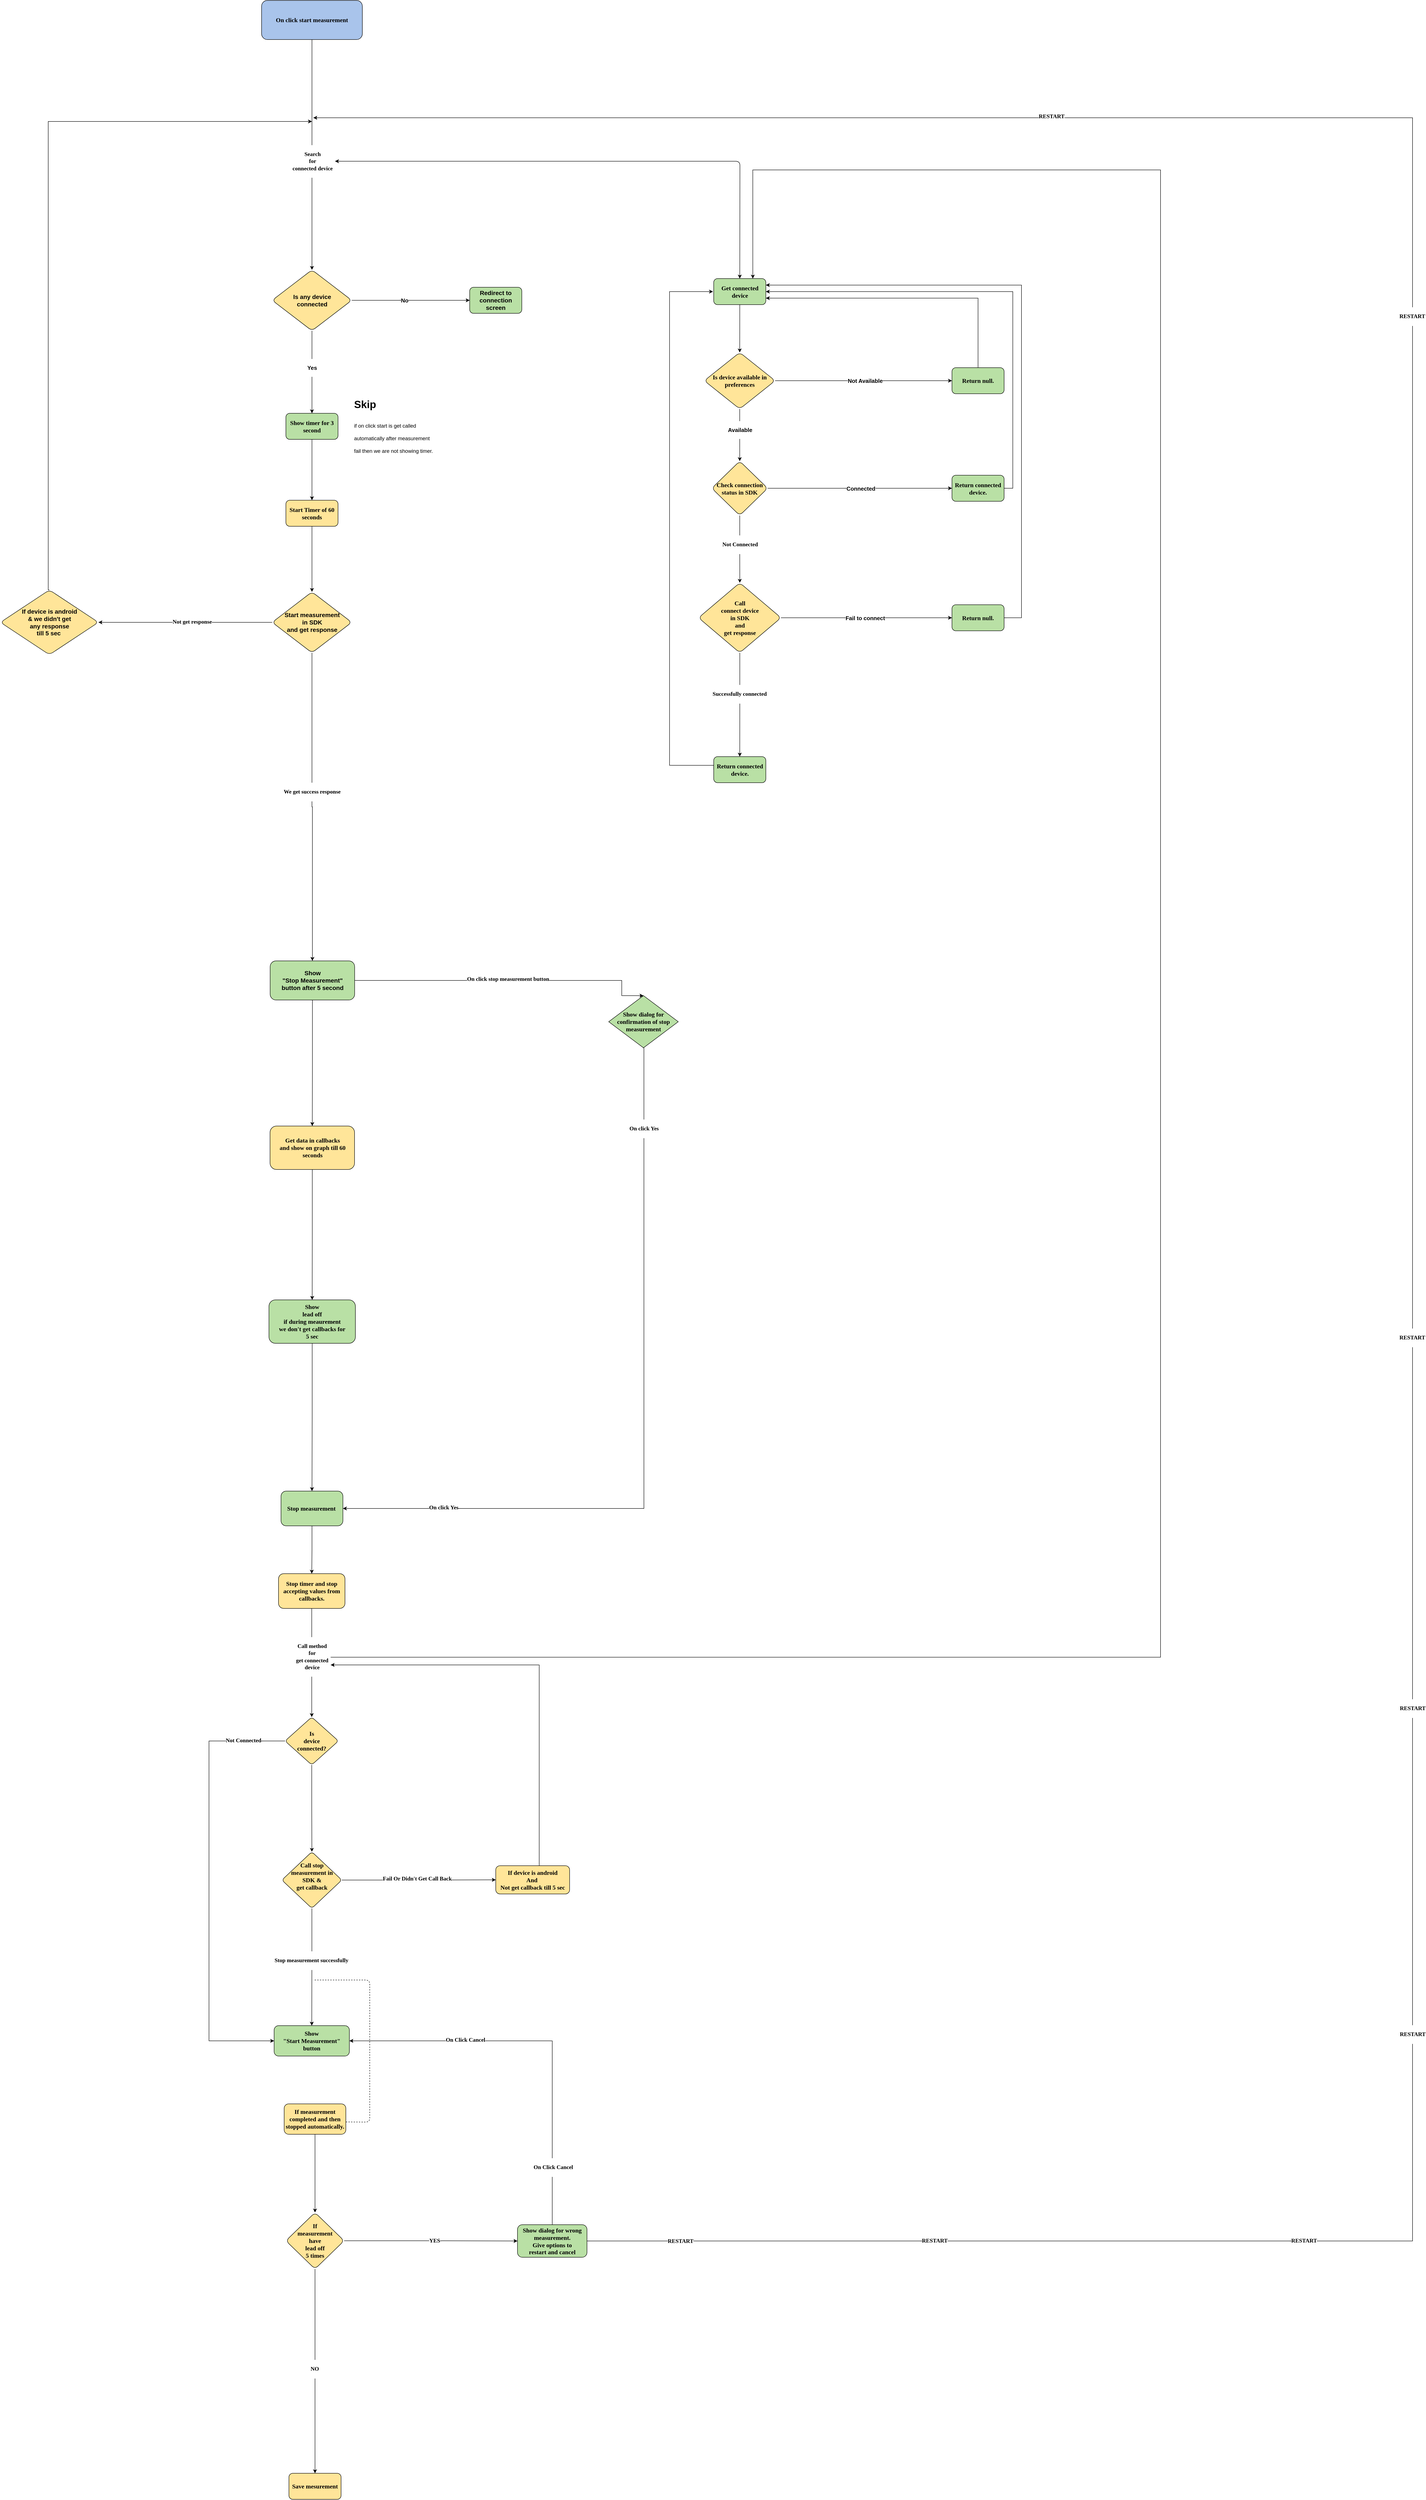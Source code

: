 <mxfile version="14.6.13" type="device"><diagram id="C5RBs43oDa-KdzZeNtuy" name="Page-1"><mxGraphModel dx="10307" dy="6649" grid="1" gridSize="10" guides="1" tooltips="1" connect="1" arrows="1" fold="1" page="1" pageScale="1" pageWidth="827" pageHeight="1169" math="0" shadow="0"><root><mxCell id="WIyWlLk6GJQsqaUBKTNV-0"/><mxCell id="WIyWlLk6GJQsqaUBKTNV-1" parent="WIyWlLk6GJQsqaUBKTNV-0"/><mxCell id="9X6CsNPtCP2-AaTJoHVd-42" value="" style="edgeStyle=orthogonalEdgeStyle;rounded=0;orthogonalLoop=1;jettySize=auto;html=1;" edge="1" parent="WIyWlLk6GJQsqaUBKTNV-1" source="9X6CsNPtCP2-AaTJoHVd-0" target="9X6CsNPtCP2-AaTJoHVd-41"><mxGeometry relative="1" as="geometry"/></mxCell><mxCell id="9X6CsNPtCP2-AaTJoHVd-86" value="&lt;h3&gt;&lt;font face=&quot;Times New Roman&quot;&gt;Search &lt;br&gt;for &lt;br&gt;connected device&lt;/font&gt;&lt;/h3&gt;" style="edgeLabel;html=1;align=center;verticalAlign=middle;resizable=0;points=[];" vertex="1" connectable="0" parent="9X6CsNPtCP2-AaTJoHVd-42"><mxGeometry x="0.043" y="1" relative="1" as="geometry"><mxPoint y="3" as="offset"/></mxGeometry></mxCell><mxCell id="9X6CsNPtCP2-AaTJoHVd-0" value="&lt;h3&gt;&lt;font face=&quot;Times New Roman&quot;&gt;On click start measurement&lt;/font&gt;&lt;/h3&gt;" style="rounded=1;whiteSpace=wrap;html=1;fillColor=#A9C4EB;" vertex="1" parent="WIyWlLk6GJQsqaUBKTNV-1"><mxGeometry x="321" y="-270" width="232" height="90" as="geometry"/></mxCell><mxCell id="9X6CsNPtCP2-AaTJoHVd-15" value="0" style="edgeStyle=orthogonalEdgeStyle;rounded=0;orthogonalLoop=1;jettySize=auto;html=1;" edge="1" parent="WIyWlLk6GJQsqaUBKTNV-1" source="9X6CsNPtCP2-AaTJoHVd-13" target="9X6CsNPtCP2-AaTJoHVd-14"><mxGeometry relative="1" as="geometry"/></mxCell><mxCell id="9X6CsNPtCP2-AaTJoHVd-24" value="&lt;h3&gt;Available&lt;/h3&gt;" style="edgeLabel;html=1;align=center;verticalAlign=middle;resizable=0;points=[];" vertex="1" connectable="0" parent="9X6CsNPtCP2-AaTJoHVd-15"><mxGeometry x="-0.205" relative="1" as="geometry"><mxPoint as="offset"/></mxGeometry></mxCell><mxCell id="9X6CsNPtCP2-AaTJoHVd-28" value="" style="edgeStyle=orthogonalEdgeStyle;rounded=0;orthogonalLoop=1;jettySize=auto;html=1;" edge="1" parent="WIyWlLk6GJQsqaUBKTNV-1" source="9X6CsNPtCP2-AaTJoHVd-13" target="9X6CsNPtCP2-AaTJoHVd-27"><mxGeometry relative="1" as="geometry"/></mxCell><mxCell id="9X6CsNPtCP2-AaTJoHVd-13" value="&lt;h3&gt;&lt;font face=&quot;Times New Roman&quot;&gt;Is device available in preferences&lt;/font&gt;&lt;/h3&gt;" style="rhombus;whiteSpace=wrap;html=1;rounded=1;fillColor=#FFE599;" vertex="1" parent="WIyWlLk6GJQsqaUBKTNV-1"><mxGeometry x="1340" y="540" width="163" height="130" as="geometry"/></mxCell><mxCell id="9X6CsNPtCP2-AaTJoHVd-17" value="" style="edgeStyle=orthogonalEdgeStyle;rounded=0;orthogonalLoop=1;jettySize=auto;html=1;" edge="1" parent="WIyWlLk6GJQsqaUBKTNV-1" source="9X6CsNPtCP2-AaTJoHVd-14" target="9X6CsNPtCP2-AaTJoHVd-16"><mxGeometry relative="1" as="geometry"/></mxCell><mxCell id="9X6CsNPtCP2-AaTJoHVd-25" value="&lt;h3&gt;&lt;font face=&quot;Times New Roman&quot;&gt;Not Connected&lt;/font&gt;&lt;/h3&gt;" style="edgeLabel;html=1;align=center;verticalAlign=middle;resizable=0;points=[];" vertex="1" connectable="0" parent="9X6CsNPtCP2-AaTJoHVd-17"><mxGeometry x="-0.146" relative="1" as="geometry"><mxPoint as="offset"/></mxGeometry></mxCell><mxCell id="9X6CsNPtCP2-AaTJoHVd-33" value="" style="edgeStyle=orthogonalEdgeStyle;rounded=0;orthogonalLoop=1;jettySize=auto;html=1;" edge="1" parent="WIyWlLk6GJQsqaUBKTNV-1" source="9X6CsNPtCP2-AaTJoHVd-14" target="9X6CsNPtCP2-AaTJoHVd-32"><mxGeometry relative="1" as="geometry"/></mxCell><mxCell id="9X6CsNPtCP2-AaTJoHVd-14" value="&lt;h3&gt;&lt;font face=&quot;Times New Roman&quot;&gt;Check connection status in SDK&lt;/font&gt;&lt;/h3&gt;" style="rhombus;whiteSpace=wrap;html=1;rounded=1;fillColor=#FFE599;" vertex="1" parent="WIyWlLk6GJQsqaUBKTNV-1"><mxGeometry x="1357.25" y="790" width="128.5" height="125" as="geometry"/></mxCell><mxCell id="9X6CsNPtCP2-AaTJoHVd-19" value="" style="edgeStyle=orthogonalEdgeStyle;rounded=0;orthogonalLoop=1;jettySize=auto;html=1;" edge="1" parent="WIyWlLk6GJQsqaUBKTNV-1" source="9X6CsNPtCP2-AaTJoHVd-16" target="9X6CsNPtCP2-AaTJoHVd-18"><mxGeometry relative="1" as="geometry"/></mxCell><mxCell id="9X6CsNPtCP2-AaTJoHVd-26" value="&lt;h3&gt;&lt;font face=&quot;Times New Roman&quot;&gt;Successfully connected&lt;/font&gt;&lt;/h3&gt;" style="edgeLabel;html=1;align=center;verticalAlign=middle;resizable=0;points=[];" vertex="1" connectable="0" parent="9X6CsNPtCP2-AaTJoHVd-19"><mxGeometry x="-0.21" y="-1" relative="1" as="geometry"><mxPoint as="offset"/></mxGeometry></mxCell><mxCell id="9X6CsNPtCP2-AaTJoHVd-38" value="" style="edgeStyle=orthogonalEdgeStyle;rounded=0;orthogonalLoop=1;jettySize=auto;html=1;" edge="1" parent="WIyWlLk6GJQsqaUBKTNV-1" source="9X6CsNPtCP2-AaTJoHVd-16" target="9X6CsNPtCP2-AaTJoHVd-37"><mxGeometry relative="1" as="geometry"/></mxCell><mxCell id="9X6CsNPtCP2-AaTJoHVd-16" value="&lt;h3&gt;&lt;font face=&quot;Times New Roman&quot;&gt;Call &lt;br&gt;connect device &lt;br&gt;in SDK&lt;br&gt;and &lt;br&gt;get response&lt;/font&gt;&lt;/h3&gt;" style="rhombus;whiteSpace=wrap;html=1;rounded=1;fillColor=#FFE599;" vertex="1" parent="WIyWlLk6GJQsqaUBKTNV-1"><mxGeometry x="1326.76" y="1070" width="189.75" height="161" as="geometry"/></mxCell><mxCell id="9X6CsNPtCP2-AaTJoHVd-21" style="edgeStyle=orthogonalEdgeStyle;rounded=0;orthogonalLoop=1;jettySize=auto;html=1;exitX=0;exitY=0.5;exitDx=0;exitDy=0;" edge="1" parent="WIyWlLk6GJQsqaUBKTNV-1" source="9X6CsNPtCP2-AaTJoHVd-18"><mxGeometry relative="1" as="geometry"><mxPoint x="1360" y="400" as="targetPoint"/><Array as="points"><mxPoint x="1260" y="1490"/><mxPoint x="1260" y="400"/></Array></mxGeometry></mxCell><mxCell id="9X6CsNPtCP2-AaTJoHVd-18" value="&lt;h3&gt;&lt;font face=&quot;Times New Roman&quot;&gt;Return connected device.&lt;/font&gt;&lt;/h3&gt;" style="whiteSpace=wrap;html=1;rounded=1;fillColor=#B9E0A5;" vertex="1" parent="WIyWlLk6GJQsqaUBKTNV-1"><mxGeometry x="1361.635" y="1470" width="120" height="60" as="geometry"/></mxCell><mxCell id="9X6CsNPtCP2-AaTJoHVd-23" style="edgeStyle=orthogonalEdgeStyle;rounded=0;orthogonalLoop=1;jettySize=auto;html=1;exitX=0.5;exitY=1;exitDx=0;exitDy=0;" edge="1" parent="WIyWlLk6GJQsqaUBKTNV-1" source="9X6CsNPtCP2-AaTJoHVd-22" target="9X6CsNPtCP2-AaTJoHVd-13"><mxGeometry relative="1" as="geometry"/></mxCell><mxCell id="9X6CsNPtCP2-AaTJoHVd-115" style="edgeStyle=orthogonalEdgeStyle;rounded=0;orthogonalLoop=1;jettySize=auto;html=1;exitX=0.75;exitY=0;exitDx=0;exitDy=0;entryX=0.75;entryY=0;entryDx=0;entryDy=0;" edge="1" parent="WIyWlLk6GJQsqaUBKTNV-1" target="9X6CsNPtCP2-AaTJoHVd-22"><mxGeometry relative="1" as="geometry"><mxPoint x="480" y="3542.286" as="sourcePoint"/><Array as="points"><mxPoint x="2390" y="3542"/><mxPoint x="2390" y="120"/><mxPoint x="1452" y="120"/></Array></mxGeometry></mxCell><mxCell id="9X6CsNPtCP2-AaTJoHVd-22" value="&lt;h3&gt;&lt;font face=&quot;Times New Roman&quot;&gt;Get connected device&lt;/font&gt;&lt;/h3&gt;" style="whiteSpace=wrap;html=1;rounded=1;fillColor=#B9E0A5;" vertex="1" parent="WIyWlLk6GJQsqaUBKTNV-1"><mxGeometry x="1361.63" y="370" width="120" height="60" as="geometry"/></mxCell><mxCell id="9X6CsNPtCP2-AaTJoHVd-31" style="edgeStyle=orthogonalEdgeStyle;rounded=0;orthogonalLoop=1;jettySize=auto;html=1;exitX=0.5;exitY=0;exitDx=0;exitDy=0;entryX=1;entryY=0.75;entryDx=0;entryDy=0;" edge="1" parent="WIyWlLk6GJQsqaUBKTNV-1" source="9X6CsNPtCP2-AaTJoHVd-27" target="9X6CsNPtCP2-AaTJoHVd-22"><mxGeometry relative="1" as="geometry"/></mxCell><mxCell id="9X6CsNPtCP2-AaTJoHVd-27" value="&lt;h3&gt;&lt;font face=&quot;Times New Roman&quot;&gt;Return null.&lt;/font&gt;&lt;/h3&gt;" style="rounded=1;whiteSpace=wrap;html=1;fillColor=#B9E0A5;" vertex="1" parent="WIyWlLk6GJQsqaUBKTNV-1"><mxGeometry x="1910" y="575" width="120" height="60" as="geometry"/></mxCell><mxCell id="9X6CsNPtCP2-AaTJoHVd-29" value="&lt;h3&gt;Not Available&lt;/h3&gt;" style="edgeLabel;html=1;align=center;verticalAlign=middle;resizable=0;points=[];" vertex="1" connectable="0" parent="WIyWlLk6GJQsqaUBKTNV-1"><mxGeometry x="1710.0" y="605" as="geometry"/></mxCell><mxCell id="9X6CsNPtCP2-AaTJoHVd-36" style="edgeStyle=orthogonalEdgeStyle;rounded=0;orthogonalLoop=1;jettySize=auto;html=1;exitX=1;exitY=0.5;exitDx=0;exitDy=0;entryX=1;entryY=0.5;entryDx=0;entryDy=0;" edge="1" parent="WIyWlLk6GJQsqaUBKTNV-1" source="9X6CsNPtCP2-AaTJoHVd-32" target="9X6CsNPtCP2-AaTJoHVd-22"><mxGeometry relative="1" as="geometry"><mxPoint x="1520" y="310" as="targetPoint"/><Array as="points"><mxPoint x="2050" y="853"/><mxPoint x="2050" y="400"/></Array></mxGeometry></mxCell><mxCell id="9X6CsNPtCP2-AaTJoHVd-32" value="&lt;h3&gt;&lt;font face=&quot;Times New Roman&quot;&gt;Return connected device.&lt;/font&gt;&lt;/h3&gt;" style="whiteSpace=wrap;html=1;rounded=1;fillColor=#B9E0A5;" vertex="1" parent="WIyWlLk6GJQsqaUBKTNV-1"><mxGeometry x="1910" y="822.5" width="120" height="60" as="geometry"/></mxCell><mxCell id="9X6CsNPtCP2-AaTJoHVd-34" value="&lt;h3&gt;Connected&lt;/h3&gt;" style="edgeLabel;html=1;align=center;verticalAlign=middle;resizable=0;points=[];" vertex="1" connectable="0" parent="WIyWlLk6GJQsqaUBKTNV-1"><mxGeometry x="1700.0" y="852.5" as="geometry"/></mxCell><mxCell id="9X6CsNPtCP2-AaTJoHVd-40" style="edgeStyle=orthogonalEdgeStyle;rounded=0;orthogonalLoop=1;jettySize=auto;html=1;exitX=1;exitY=0.5;exitDx=0;exitDy=0;entryX=1;entryY=0.25;entryDx=0;entryDy=0;" edge="1" parent="WIyWlLk6GJQsqaUBKTNV-1" source="9X6CsNPtCP2-AaTJoHVd-37" target="9X6CsNPtCP2-AaTJoHVd-22"><mxGeometry relative="1" as="geometry"><Array as="points"><mxPoint x="2070" y="1151"/><mxPoint x="2070" y="385"/></Array></mxGeometry></mxCell><mxCell id="9X6CsNPtCP2-AaTJoHVd-37" value="&lt;h3&gt;&lt;font face=&quot;Times New Roman&quot;&gt;Return null.&lt;/font&gt;&lt;/h3&gt;" style="whiteSpace=wrap;html=1;rounded=1;fillColor=#B9E0A5;" vertex="1" parent="WIyWlLk6GJQsqaUBKTNV-1"><mxGeometry x="1909.995" y="1120.5" width="120" height="60" as="geometry"/></mxCell><mxCell id="9X6CsNPtCP2-AaTJoHVd-39" value="&lt;h3&gt;Fail to connect&lt;/h3&gt;" style="edgeLabel;html=1;align=center;verticalAlign=middle;resizable=0;points=[];" vertex="1" connectable="0" parent="WIyWlLk6GJQsqaUBKTNV-1"><mxGeometry x="1710.0" y="1150.5" as="geometry"/></mxCell><mxCell id="9X6CsNPtCP2-AaTJoHVd-45" value="" style="edgeStyle=orthogonalEdgeStyle;rounded=0;orthogonalLoop=1;jettySize=auto;html=1;" edge="1" parent="WIyWlLk6GJQsqaUBKTNV-1" source="9X6CsNPtCP2-AaTJoHVd-41" target="9X6CsNPtCP2-AaTJoHVd-44"><mxGeometry relative="1" as="geometry"/></mxCell><mxCell id="9X6CsNPtCP2-AaTJoHVd-54" style="edgeStyle=orthogonalEdgeStyle;rounded=0;orthogonalLoop=1;jettySize=auto;html=1;entryX=0.5;entryY=0;entryDx=0;entryDy=0;" edge="1" parent="WIyWlLk6GJQsqaUBKTNV-1" source="9X6CsNPtCP2-AaTJoHVd-41" target="9X6CsNPtCP2-AaTJoHVd-53"><mxGeometry relative="1" as="geometry"/></mxCell><mxCell id="9X6CsNPtCP2-AaTJoHVd-41" value="&lt;h3&gt;Is any device &lt;br&gt;connected&lt;/h3&gt;" style="rhombus;whiteSpace=wrap;html=1;rounded=1;fillColor=#FFE599;" vertex="1" parent="WIyWlLk6GJQsqaUBKTNV-1"><mxGeometry x="345.5" y="350" width="183" height="140" as="geometry"/></mxCell><mxCell id="9X6CsNPtCP2-AaTJoHVd-43" value="" style="endArrow=classic;startArrow=classic;html=1;entryX=0.5;entryY=0;entryDx=0;entryDy=0;" edge="1" parent="WIyWlLk6GJQsqaUBKTNV-1" target="9X6CsNPtCP2-AaTJoHVd-22"><mxGeometry width="50" height="50" relative="1" as="geometry"><mxPoint x="490" y="100" as="sourcePoint"/><mxPoint x="1466" y="357" as="targetPoint"/><Array as="points"><mxPoint x="1422" y="100"/></Array></mxGeometry></mxCell><mxCell id="9X6CsNPtCP2-AaTJoHVd-44" value="&lt;h3&gt;Redirect to connection screen&lt;/h3&gt;" style="rounded=1;whiteSpace=wrap;html=1;fillColor=#B9E0A5;" vertex="1" parent="WIyWlLk6GJQsqaUBKTNV-1"><mxGeometry x="800" y="390" width="120" height="60" as="geometry"/></mxCell><mxCell id="9X6CsNPtCP2-AaTJoHVd-69" value="" style="edgeStyle=orthogonalEdgeStyle;rounded=0;orthogonalLoop=1;jettySize=auto;html=1;" edge="1" parent="WIyWlLk6GJQsqaUBKTNV-1" source="9X6CsNPtCP2-AaTJoHVd-46" target="9X6CsNPtCP2-AaTJoHVd-68"><mxGeometry relative="1" as="geometry"/></mxCell><mxCell id="9X6CsNPtCP2-AaTJoHVd-75" value="&lt;h3&gt;&lt;font face=&quot;Times New Roman&quot;&gt;Not get response&lt;/font&gt;&lt;/h3&gt;" style="edgeLabel;html=1;align=center;verticalAlign=middle;resizable=0;points=[];" vertex="1" connectable="0" parent="9X6CsNPtCP2-AaTJoHVd-69"><mxGeometry x="-0.077" y="-1" relative="1" as="geometry"><mxPoint as="offset"/></mxGeometry></mxCell><mxCell id="9X6CsNPtCP2-AaTJoHVd-73" style="edgeStyle=orthogonalEdgeStyle;rounded=0;orthogonalLoop=1;jettySize=auto;html=1;exitX=0.5;exitY=1;exitDx=0;exitDy=0;entryX=0.5;entryY=0;entryDx=0;entryDy=0;" edge="1" parent="WIyWlLk6GJQsqaUBKTNV-1" source="9X6CsNPtCP2-AaTJoHVd-46" target="9X6CsNPtCP2-AaTJoHVd-65"><mxGeometry relative="1" as="geometry"/></mxCell><mxCell id="9X6CsNPtCP2-AaTJoHVd-74" value="&lt;h3&gt;&lt;font face=&quot;Times New Roman&quot;&gt;We get success response&lt;/font&gt;&lt;/h3&gt;" style="edgeLabel;html=1;align=center;verticalAlign=middle;resizable=0;points=[];" vertex="1" connectable="0" parent="9X6CsNPtCP2-AaTJoHVd-73"><mxGeometry x="-0.082" y="1" relative="1" as="geometry"><mxPoint x="-1" y="-6" as="offset"/></mxGeometry></mxCell><mxCell id="9X6CsNPtCP2-AaTJoHVd-46" value="&lt;h3&gt;Start measurement&lt;br&gt;in SDK&lt;br&gt;and get response&lt;/h3&gt;" style="rhombus;whiteSpace=wrap;html=1;rounded=1;fillColor=#FFE599;" vertex="1" parent="WIyWlLk6GJQsqaUBKTNV-1"><mxGeometry x="345.5" y="1091" width="183" height="140" as="geometry"/></mxCell><mxCell id="9X6CsNPtCP2-AaTJoHVd-59" style="edgeStyle=orthogonalEdgeStyle;rounded=0;orthogonalLoop=1;jettySize=auto;html=1;entryX=0.5;entryY=0;entryDx=0;entryDy=0;" edge="1" parent="WIyWlLk6GJQsqaUBKTNV-1" source="9X6CsNPtCP2-AaTJoHVd-53" target="9X6CsNPtCP2-AaTJoHVd-58"><mxGeometry relative="1" as="geometry"><mxPoint x="437" y="790" as="targetPoint"/></mxGeometry></mxCell><mxCell id="9X6CsNPtCP2-AaTJoHVd-53" value="&lt;h3&gt;&lt;font face=&quot;Times New Roman&quot;&gt;Show timer for 3 second&lt;/font&gt;&lt;/h3&gt;" style="rounded=1;whiteSpace=wrap;html=1;fillColor=#B9E0A5;" vertex="1" parent="WIyWlLk6GJQsqaUBKTNV-1"><mxGeometry x="377" y="680" width="120" height="60" as="geometry"/></mxCell><mxCell id="9X6CsNPtCP2-AaTJoHVd-56" value="&lt;h3&gt;No&lt;/h3&gt;" style="edgeLabel;html=1;align=center;verticalAlign=middle;resizable=0;points=[];" vertex="1" connectable="0" parent="WIyWlLk6GJQsqaUBKTNV-1"><mxGeometry x="650.001" y="419.996" as="geometry"/></mxCell><mxCell id="9X6CsNPtCP2-AaTJoHVd-57" value="&lt;h3&gt;Yes&lt;/h3&gt;" style="edgeLabel;html=1;align=center;verticalAlign=middle;resizable=0;points=[];" vertex="1" connectable="0" parent="WIyWlLk6GJQsqaUBKTNV-1"><mxGeometry x="437.001" y="574.996" as="geometry"/></mxCell><mxCell id="9X6CsNPtCP2-AaTJoHVd-60" style="edgeStyle=orthogonalEdgeStyle;rounded=0;orthogonalLoop=1;jettySize=auto;html=1;entryX=0.5;entryY=0;entryDx=0;entryDy=0;" edge="1" parent="WIyWlLk6GJQsqaUBKTNV-1" source="9X6CsNPtCP2-AaTJoHVd-58" target="9X6CsNPtCP2-AaTJoHVd-46"><mxGeometry relative="1" as="geometry"/></mxCell><mxCell id="9X6CsNPtCP2-AaTJoHVd-58" value="&lt;h3&gt;&lt;font face=&quot;Times New Roman&quot;&gt;Start Timer of 60 seconds&lt;/font&gt;&lt;/h3&gt;" style="whiteSpace=wrap;html=1;rounded=1;fillColor=#FFE599;" vertex="1" parent="WIyWlLk6GJQsqaUBKTNV-1"><mxGeometry x="377" y="880" width="120" height="60" as="geometry"/></mxCell><mxCell id="9X6CsNPtCP2-AaTJoHVd-81" value="" style="edgeStyle=orthogonalEdgeStyle;rounded=0;orthogonalLoop=1;jettySize=auto;html=1;" edge="1" parent="WIyWlLk6GJQsqaUBKTNV-1" source="9X6CsNPtCP2-AaTJoHVd-65" target="9X6CsNPtCP2-AaTJoHVd-80"><mxGeometry relative="1" as="geometry"/></mxCell><mxCell id="9X6CsNPtCP2-AaTJoHVd-91" value="" style="edgeStyle=orthogonalEdgeStyle;rounded=0;orthogonalLoop=1;jettySize=auto;html=1;entryX=0.5;entryY=0;entryDx=0;entryDy=0;" edge="1" parent="WIyWlLk6GJQsqaUBKTNV-1" source="9X6CsNPtCP2-AaTJoHVd-65" target="9X6CsNPtCP2-AaTJoHVd-131"><mxGeometry relative="1" as="geometry"><mxPoint x="970" y="2100" as="targetPoint"/><Array as="points"><mxPoint x="1150" y="1985"/><mxPoint x="1150" y="2020"/></Array></mxGeometry></mxCell><mxCell id="9X6CsNPtCP2-AaTJoHVd-94" value="&lt;h3&gt;&lt;font face=&quot;Times New Roman&quot;&gt;On click stop measurement button&lt;/font&gt;&lt;/h3&gt;" style="edgeLabel;html=1;align=center;verticalAlign=middle;resizable=0;points=[];" vertex="1" connectable="0" parent="9X6CsNPtCP2-AaTJoHVd-91"><mxGeometry x="0.054" y="1" relative="1" as="geometry"><mxPoint x="-17" y="-2" as="offset"/></mxGeometry></mxCell><mxCell id="9X6CsNPtCP2-AaTJoHVd-65" value="&lt;h3&gt;Show &lt;br&gt;&quot;Stop Measurement&quot;&lt;br&gt;button after 5 second&lt;/h3&gt;" style="rounded=1;whiteSpace=wrap;html=1;fillColor=#B9E0A5;" vertex="1" parent="WIyWlLk6GJQsqaUBKTNV-1"><mxGeometry x="340.75" y="1940" width="194.5" height="90" as="geometry"/></mxCell><mxCell id="9X6CsNPtCP2-AaTJoHVd-67" value="&lt;h3&gt;&lt;br&gt;&lt;/h3&gt;" style="edgeLabel;html=1;align=center;verticalAlign=middle;resizable=0;points=[];" vertex="1" connectable="0" parent="WIyWlLk6GJQsqaUBKTNV-1"><mxGeometry x="-238.749" y="1419.996" as="geometry"><mxPoint x="82" y="174" as="offset"/></mxGeometry></mxCell><mxCell id="9X6CsNPtCP2-AaTJoHVd-76" style="edgeStyle=orthogonalEdgeStyle;rounded=0;orthogonalLoop=1;jettySize=auto;html=1;exitX=0.5;exitY=0;exitDx=0;exitDy=0;" edge="1" parent="WIyWlLk6GJQsqaUBKTNV-1" source="9X6CsNPtCP2-AaTJoHVd-68"><mxGeometry relative="1" as="geometry"><mxPoint x="437" y="8.5" as="targetPoint"/><mxPoint x="-170.255" y="915.003" as="sourcePoint"/><Array as="points"><mxPoint x="-170" y="1086"/><mxPoint x="-170" y="8"/></Array></mxGeometry></mxCell><mxCell id="9X6CsNPtCP2-AaTJoHVd-68" value="&lt;h3&gt;If device is android&lt;br&gt;&amp;amp; we didn't get&lt;br&gt;any response&lt;br&gt;till 5 sec&amp;nbsp;&lt;/h3&gt;" style="rhombus;whiteSpace=wrap;html=1;rounded=1;fillColor=#FFE599;" vertex="1" parent="WIyWlLk6GJQsqaUBKTNV-1"><mxGeometry x="-280" y="1086.5" width="225.5" height="149" as="geometry"/></mxCell><mxCell id="9X6CsNPtCP2-AaTJoHVd-77" value="&lt;h1&gt;&lt;span&gt;Skip&lt;/span&gt;&lt;/h1&gt;&lt;h1&gt;&lt;span style=&quot;font-size: 12px ; font-weight: 400&quot;&gt;if on click start is get called automatically after measurement fail then we are not showing timer.&lt;/span&gt;&lt;/h1&gt;" style="text;html=1;strokeColor=none;fillColor=none;spacing=5;spacingTop=-20;whiteSpace=wrap;overflow=hidden;rounded=0;" vertex="1" parent="WIyWlLk6GJQsqaUBKTNV-1"><mxGeometry x="528.5" y="640" width="190" height="150" as="geometry"/></mxCell><mxCell id="9X6CsNPtCP2-AaTJoHVd-83" value="" style="edgeStyle=orthogonalEdgeStyle;rounded=0;orthogonalLoop=1;jettySize=auto;html=1;" edge="1" parent="WIyWlLk6GJQsqaUBKTNV-1" source="9X6CsNPtCP2-AaTJoHVd-80" target="9X6CsNPtCP2-AaTJoHVd-82"><mxGeometry relative="1" as="geometry"/></mxCell><mxCell id="9X6CsNPtCP2-AaTJoHVd-80" value="&lt;h3&gt;&lt;font face=&quot;Times New Roman&quot;&gt;Get data in callbacks&lt;br&gt;and show on graph till 60 seconds&lt;/font&gt;&lt;/h3&gt;" style="rounded=1;whiteSpace=wrap;html=1;fillColor=#FFE599;arcSize=15;" vertex="1" parent="WIyWlLk6GJQsqaUBKTNV-1"><mxGeometry x="340.5" y="2320" width="194.5" height="100" as="geometry"/></mxCell><mxCell id="9X6CsNPtCP2-AaTJoHVd-89" value="" style="edgeStyle=orthogonalEdgeStyle;rounded=0;orthogonalLoop=1;jettySize=auto;html=1;" edge="1" parent="WIyWlLk6GJQsqaUBKTNV-1" source="9X6CsNPtCP2-AaTJoHVd-82" target="9X6CsNPtCP2-AaTJoHVd-88"><mxGeometry relative="1" as="geometry"/></mxCell><mxCell id="9X6CsNPtCP2-AaTJoHVd-82" value="&lt;h3&gt;&lt;font face=&quot;Times New Roman&quot;&gt;Show&lt;br&gt;lead off&lt;br&gt;if during meaurement&lt;br&gt;we don't get callbacks for&lt;br&gt;5 sec&lt;/font&gt;&lt;/h3&gt;" style="rounded=1;whiteSpace=wrap;html=1;fillColor=#B9E0A5;arcSize=15;" vertex="1" parent="WIyWlLk6GJQsqaUBKTNV-1"><mxGeometry x="338" y="2720" width="199" height="100" as="geometry"/></mxCell><mxCell id="9X6CsNPtCP2-AaTJoHVd-97" value="" style="edgeStyle=orthogonalEdgeStyle;rounded=0;orthogonalLoop=1;jettySize=auto;html=1;exitX=0.5;exitY=1;exitDx=0;exitDy=0;exitPerimeter=0;entryX=0.5;entryY=0;entryDx=0;entryDy=0;" edge="1" parent="WIyWlLk6GJQsqaUBKTNV-1" source="9X6CsNPtCP2-AaTJoHVd-101" target="9X6CsNPtCP2-AaTJoHVd-104"><mxGeometry relative="1" as="geometry"><mxPoint x="436.5" y="3560" as="targetPoint"/></mxGeometry></mxCell><mxCell id="9X6CsNPtCP2-AaTJoHVd-114" value="&lt;h3&gt;&lt;font face=&quot;Times New Roman&quot;&gt;Call method&lt;br&gt;for&lt;br&gt;get connected&lt;br&gt;device&lt;/font&gt;&lt;/h3&gt;" style="edgeLabel;html=1;align=center;verticalAlign=middle;resizable=0;points=[];" vertex="1" connectable="0" parent="9X6CsNPtCP2-AaTJoHVd-97"><mxGeometry x="-0.112" relative="1" as="geometry"><mxPoint as="offset"/></mxGeometry></mxCell><mxCell id="9X6CsNPtCP2-AaTJoHVd-102" style="edgeStyle=orthogonalEdgeStyle;rounded=0;orthogonalLoop=1;jettySize=auto;html=1;entryX=0.5;entryY=0;entryDx=0;entryDy=0;" edge="1" parent="WIyWlLk6GJQsqaUBKTNV-1" source="9X6CsNPtCP2-AaTJoHVd-88" target="9X6CsNPtCP2-AaTJoHVd-101"><mxGeometry relative="1" as="geometry"/></mxCell><mxCell id="9X6CsNPtCP2-AaTJoHVd-88" value="&lt;h3&gt;&lt;font face=&quot;Times New Roman&quot;&gt;Stop measurement&amp;nbsp;&lt;br&gt;&lt;/font&gt;&lt;/h3&gt;" style="whiteSpace=wrap;html=1;rounded=1;fillColor=#B9E0A5;arcSize=15;" vertex="1" parent="WIyWlLk6GJQsqaUBKTNV-1"><mxGeometry x="365.75" y="3160" width="142.5" height="80" as="geometry"/></mxCell><mxCell id="9X6CsNPtCP2-AaTJoHVd-92" style="edgeStyle=orthogonalEdgeStyle;rounded=0;orthogonalLoop=1;jettySize=auto;html=1;entryX=1;entryY=0.5;entryDx=0;entryDy=0;exitX=0.5;exitY=1;exitDx=0;exitDy=0;" edge="1" parent="WIyWlLk6GJQsqaUBKTNV-1" source="9X6CsNPtCP2-AaTJoHVd-131" target="9X6CsNPtCP2-AaTJoHVd-88"><mxGeometry relative="1" as="geometry"><Array as="points"><mxPoint x="1201" y="2140"/><mxPoint x="1201" y="3200"/></Array></mxGeometry></mxCell><mxCell id="9X6CsNPtCP2-AaTJoHVd-93" value="&lt;h3&gt;&lt;font face=&quot;Times New Roman&quot;&gt;On click Yes&lt;/font&gt;&lt;/h3&gt;" style="edgeLabel;html=1;align=center;verticalAlign=middle;resizable=0;points=[];" vertex="1" connectable="0" parent="9X6CsNPtCP2-AaTJoHVd-92"><mxGeometry x="-0.787" relative="1" as="geometry"><mxPoint as="offset"/></mxGeometry></mxCell><mxCell id="9X6CsNPtCP2-AaTJoHVd-101" value="&lt;h3&gt;&lt;font face=&quot;Times New Roman&quot;&gt;Stop timer and stop accepting values from callbacks.&lt;/font&gt;&lt;/h3&gt;" style="whiteSpace=wrap;html=1;rounded=1;fillColor=#FFE599;arcSize=15;" vertex="1" parent="WIyWlLk6GJQsqaUBKTNV-1"><mxGeometry x="360" y="3350" width="153" height="80" as="geometry"/></mxCell><mxCell id="9X6CsNPtCP2-AaTJoHVd-112" value="" style="edgeStyle=orthogonalEdgeStyle;rounded=0;orthogonalLoop=1;jettySize=auto;html=1;" edge="1" parent="WIyWlLk6GJQsqaUBKTNV-1" source="9X6CsNPtCP2-AaTJoHVd-104" target="9X6CsNPtCP2-AaTJoHVd-111"><mxGeometry relative="1" as="geometry"/></mxCell><mxCell id="9X6CsNPtCP2-AaTJoHVd-119" style="edgeStyle=orthogonalEdgeStyle;rounded=0;orthogonalLoop=1;jettySize=auto;html=1;entryX=0;entryY=0.5;entryDx=0;entryDy=0;" edge="1" parent="WIyWlLk6GJQsqaUBKTNV-1" source="9X6CsNPtCP2-AaTJoHVd-104" target="9X6CsNPtCP2-AaTJoHVd-116"><mxGeometry relative="1" as="geometry"><mxPoint x="200.0" y="4423.333" as="targetPoint"/><Array as="points"><mxPoint x="200" y="3735"/><mxPoint x="200" y="4425"/></Array></mxGeometry></mxCell><mxCell id="9X6CsNPtCP2-AaTJoHVd-120" value="&lt;h3&gt;&lt;font face=&quot;Times New Roman&quot;&gt;Not Connected&lt;/font&gt;&lt;/h3&gt;" style="edgeLabel;html=1;align=center;verticalAlign=middle;resizable=0;points=[];" vertex="1" connectable="0" parent="9X6CsNPtCP2-AaTJoHVd-119"><mxGeometry x="-0.774" y="-3" relative="1" as="geometry"><mxPoint x="18" y="2" as="offset"/></mxGeometry></mxCell><mxCell id="9X6CsNPtCP2-AaTJoHVd-104" value="&lt;h3&gt;&lt;font face=&quot;Times New Roman&quot;&gt;Is&lt;br&gt; device&lt;br&gt; connected?&lt;/font&gt;&lt;/h3&gt;" style="rhombus;whiteSpace=wrap;html=1;rounded=1;fillColor=#FFE599;arcSize=15;" vertex="1" parent="WIyWlLk6GJQsqaUBKTNV-1"><mxGeometry x="375" y="3680" width="123" height="110" as="geometry"/></mxCell><mxCell id="9X6CsNPtCP2-AaTJoHVd-117" value="" style="edgeStyle=orthogonalEdgeStyle;rounded=0;orthogonalLoop=1;jettySize=auto;html=1;" edge="1" parent="WIyWlLk6GJQsqaUBKTNV-1" source="9X6CsNPtCP2-AaTJoHVd-111" target="9X6CsNPtCP2-AaTJoHVd-116"><mxGeometry relative="1" as="geometry"/></mxCell><mxCell id="9X6CsNPtCP2-AaTJoHVd-118" value="&lt;h3&gt;&lt;font face=&quot;Times New Roman&quot;&gt;Stop measurement successfully&amp;nbsp;&lt;/font&gt;&lt;/h3&gt;" style="edgeLabel;html=1;align=center;verticalAlign=middle;resizable=0;points=[];" vertex="1" connectable="0" parent="9X6CsNPtCP2-AaTJoHVd-117"><mxGeometry x="-0.378" y="-1" relative="1" as="geometry"><mxPoint x="1" y="36" as="offset"/></mxGeometry></mxCell><mxCell id="9X6CsNPtCP2-AaTJoHVd-122" value="" style="edgeStyle=orthogonalEdgeStyle;rounded=0;orthogonalLoop=1;jettySize=auto;html=1;" edge="1" parent="WIyWlLk6GJQsqaUBKTNV-1" source="9X6CsNPtCP2-AaTJoHVd-111" target="9X6CsNPtCP2-AaTJoHVd-121"><mxGeometry relative="1" as="geometry"/></mxCell><mxCell id="9X6CsNPtCP2-AaTJoHVd-125" value="&lt;h3&gt;&lt;font face=&quot;Times New Roman&quot;&gt;Fail Or Didn't Get Call Back&lt;/font&gt;&lt;/h3&gt;" style="edgeLabel;html=1;align=center;verticalAlign=middle;resizable=0;points=[];" vertex="1" connectable="0" parent="9X6CsNPtCP2-AaTJoHVd-122"><mxGeometry x="-0.114" y="-1" relative="1" as="geometry"><mxPoint x="16" y="-4" as="offset"/></mxGeometry></mxCell><mxCell id="9X6CsNPtCP2-AaTJoHVd-111" value="&lt;h3&gt;&lt;font face=&quot;Times New Roman&quot;&gt;Call stop measurement in &lt;br&gt;SDK &amp;amp; &lt;br&gt;get callback&lt;br&gt;&lt;br&gt;&lt;/font&gt;&lt;/h3&gt;" style="rhombus;whiteSpace=wrap;html=1;rounded=1;fillColor=#FFE599;arcSize=15;" vertex="1" parent="WIyWlLk6GJQsqaUBKTNV-1"><mxGeometry x="367.75" y="3990" width="138" height="130" as="geometry"/></mxCell><mxCell id="9X6CsNPtCP2-AaTJoHVd-116" value="&lt;h3&gt;&lt;font face=&quot;Times New Roman&quot;&gt;Show&lt;br&gt; &quot;Start Measurement&quot;&lt;br&gt;button&lt;/font&gt;&lt;/h3&gt;" style="whiteSpace=wrap;html=1;rounded=1;fillColor=#B9E0A5;arcSize=15;" vertex="1" parent="WIyWlLk6GJQsqaUBKTNV-1"><mxGeometry x="349.88" y="4390" width="173.25" height="70" as="geometry"/></mxCell><mxCell id="9X6CsNPtCP2-AaTJoHVd-124" style="edgeStyle=orthogonalEdgeStyle;rounded=0;orthogonalLoop=1;jettySize=auto;html=1;" edge="1" parent="WIyWlLk6GJQsqaUBKTNV-1" source="9X6CsNPtCP2-AaTJoHVd-121"><mxGeometry relative="1" as="geometry"><mxPoint x="480" y="3560" as="targetPoint"/><Array as="points"><mxPoint x="960" y="3560"/></Array></mxGeometry></mxCell><mxCell id="9X6CsNPtCP2-AaTJoHVd-121" value="&lt;h3&gt;&lt;font face=&quot;Times New Roman&quot;&gt;If device is android&lt;br&gt;And&amp;nbsp;&lt;br&gt;Not get callback till 5 sec&lt;/font&gt;&lt;/h3&gt;" style="rounded=1;whiteSpace=wrap;html=1;fillColor=#FFE599;arcSize=15;" vertex="1" parent="WIyWlLk6GJQsqaUBKTNV-1"><mxGeometry x="860" y="4022" width="170" height="65" as="geometry"/></mxCell><mxCell id="9X6CsNPtCP2-AaTJoHVd-126" value="" style="endArrow=none;dashed=1;html=1;exitX=1;exitY=0.594;exitDx=0;exitDy=0;exitPerimeter=0;" edge="1" parent="WIyWlLk6GJQsqaUBKTNV-1" source="9X6CsNPtCP2-AaTJoHVd-127"><mxGeometry width="50" height="50" relative="1" as="geometry"><mxPoint x="440" y="4605" as="sourcePoint"/><mxPoint x="440" y="4285" as="targetPoint"/><Array as="points"><mxPoint x="570" y="4612"/><mxPoint x="570" y="4285"/></Array></mxGeometry></mxCell><mxCell id="9X6CsNPtCP2-AaTJoHVd-136" value="" style="edgeStyle=orthogonalEdgeStyle;rounded=0;orthogonalLoop=1;jettySize=auto;html=1;" edge="1" parent="WIyWlLk6GJQsqaUBKTNV-1" source="9X6CsNPtCP2-AaTJoHVd-127" target="9X6CsNPtCP2-AaTJoHVd-135"><mxGeometry relative="1" as="geometry"/></mxCell><mxCell id="9X6CsNPtCP2-AaTJoHVd-127" value="&lt;h3&gt;&lt;font face=&quot;Times New Roman&quot;&gt;If measurement completed and then stopped automatically.&lt;/font&gt;&lt;/h3&gt;" style="rounded=1;whiteSpace=wrap;html=1;fillColor=#FFE599;" vertex="1" parent="WIyWlLk6GJQsqaUBKTNV-1"><mxGeometry x="373" y="4570" width="142" height="70" as="geometry"/></mxCell><mxCell id="9X6CsNPtCP2-AaTJoHVd-130" value="&lt;h3&gt;&lt;font face=&quot;Times New Roman&quot;&gt;On click Yes&lt;/font&gt;&lt;/h3&gt;" style="edgeLabel;html=1;align=center;verticalAlign=middle;resizable=0;points=[];" vertex="1" connectable="0" parent="WIyWlLk6GJQsqaUBKTNV-1"><mxGeometry x="739.999" y="3198.004" as="geometry"/></mxCell><mxCell id="9X6CsNPtCP2-AaTJoHVd-131" value="&lt;h3&gt;&lt;font face=&quot;Times New Roman&quot;&gt;Show dialog for confirmation of stop measurement&lt;/font&gt;&lt;/h3&gt;" style="rhombus;whiteSpace=wrap;html=1;fillColor=#B9E0A5;" vertex="1" parent="WIyWlLk6GJQsqaUBKTNV-1"><mxGeometry x="1120" y="2020" width="160" height="120" as="geometry"/></mxCell><mxCell id="9X6CsNPtCP2-AaTJoHVd-138" value="" style="edgeStyle=orthogonalEdgeStyle;rounded=0;orthogonalLoop=1;jettySize=auto;html=1;" edge="1" parent="WIyWlLk6GJQsqaUBKTNV-1" source="9X6CsNPtCP2-AaTJoHVd-135" target="9X6CsNPtCP2-AaTJoHVd-137"><mxGeometry relative="1" as="geometry"/></mxCell><mxCell id="9X6CsNPtCP2-AaTJoHVd-139" value="&lt;h3&gt;&lt;font face=&quot;Times New Roman&quot;&gt;NO&lt;/font&gt;&lt;/h3&gt;" style="edgeLabel;html=1;align=center;verticalAlign=middle;resizable=0;points=[];" vertex="1" connectable="0" parent="9X6CsNPtCP2-AaTJoHVd-138"><mxGeometry x="-0.024" y="-1" relative="1" as="geometry"><mxPoint as="offset"/></mxGeometry></mxCell><mxCell id="9X6CsNPtCP2-AaTJoHVd-141" value="" style="edgeStyle=orthogonalEdgeStyle;rounded=0;orthogonalLoop=1;jettySize=auto;html=1;" edge="1" parent="WIyWlLk6GJQsqaUBKTNV-1" source="9X6CsNPtCP2-AaTJoHVd-135" target="9X6CsNPtCP2-AaTJoHVd-140"><mxGeometry relative="1" as="geometry"/></mxCell><mxCell id="9X6CsNPtCP2-AaTJoHVd-142" value="&lt;h3&gt;&lt;font face=&quot;Times New Roman&quot;&gt;YES&lt;/font&gt;&lt;/h3&gt;" style="edgeLabel;html=1;align=center;verticalAlign=middle;resizable=0;points=[];" vertex="1" connectable="0" parent="9X6CsNPtCP2-AaTJoHVd-141"><mxGeometry x="-0.141" relative="1" as="geometry"><mxPoint x="36" as="offset"/></mxGeometry></mxCell><mxCell id="9X6CsNPtCP2-AaTJoHVd-135" value="&lt;h3&gt;&lt;font face=&quot;Times New Roman&quot;&gt;If &lt;br&gt;measurement &lt;br&gt;have &lt;br&gt;lead off &lt;br&gt;5 times&lt;/font&gt;&lt;/h3&gt;" style="rhombus;whiteSpace=wrap;html=1;rounded=1;fillColor=#FFE599;" vertex="1" parent="WIyWlLk6GJQsqaUBKTNV-1"><mxGeometry x="377" y="4820" width="134" height="130" as="geometry"/></mxCell><mxCell id="9X6CsNPtCP2-AaTJoHVd-137" value="&lt;h3&gt;&lt;font face=&quot;Times New Roman&quot;&gt;Save mesurement&lt;/font&gt;&lt;/h3&gt;" style="whiteSpace=wrap;html=1;rounded=1;fillColor=#FFE599;" vertex="1" parent="WIyWlLk6GJQsqaUBKTNV-1"><mxGeometry x="384" y="5420" width="120" height="60" as="geometry"/></mxCell><mxCell id="9X6CsNPtCP2-AaTJoHVd-143" style="edgeStyle=orthogonalEdgeStyle;rounded=0;orthogonalLoop=1;jettySize=auto;html=1;exitX=0.5;exitY=0;exitDx=0;exitDy=0;entryX=1;entryY=0.5;entryDx=0;entryDy=0;" edge="1" parent="WIyWlLk6GJQsqaUBKTNV-1" source="9X6CsNPtCP2-AaTJoHVd-140" target="9X6CsNPtCP2-AaTJoHVd-116"><mxGeometry relative="1" as="geometry"/></mxCell><mxCell id="9X6CsNPtCP2-AaTJoHVd-144" value="&lt;h3&gt;&lt;font face=&quot;Times New Roman&quot;&gt;On Click Cancel&lt;/font&gt;&lt;/h3&gt;" style="edgeLabel;html=1;align=center;verticalAlign=middle;resizable=0;points=[];" vertex="1" connectable="0" parent="9X6CsNPtCP2-AaTJoHVd-143"><mxGeometry x="-0.703" y="-2" relative="1" as="geometry"><mxPoint as="offset"/></mxGeometry></mxCell><mxCell id="9X6CsNPtCP2-AaTJoHVd-147" style="edgeStyle=orthogonalEdgeStyle;rounded=0;orthogonalLoop=1;jettySize=auto;html=1;exitX=1;exitY=0.5;exitDx=0;exitDy=0;" edge="1" parent="WIyWlLk6GJQsqaUBKTNV-1" source="9X6CsNPtCP2-AaTJoHVd-140"><mxGeometry relative="1" as="geometry"><mxPoint x="440" as="targetPoint"/><Array as="points"><mxPoint x="2970" y="4886"/><mxPoint x="2970"/></Array></mxGeometry></mxCell><mxCell id="9X6CsNPtCP2-AaTJoHVd-149" value="&lt;h3&gt;&lt;font face=&quot;Times New Roman&quot;&gt;RESTART&lt;/font&gt;&lt;/h3&gt;" style="edgeLabel;html=1;align=center;verticalAlign=middle;resizable=0;points=[];" vertex="1" connectable="0" parent="9X6CsNPtCP2-AaTJoHVd-147"><mxGeometry x="-0.954" relative="1" as="geometry"><mxPoint as="offset"/></mxGeometry></mxCell><mxCell id="9X6CsNPtCP2-AaTJoHVd-140" value="&lt;h3&gt;&lt;font face=&quot;Times New Roman&quot;&gt;Show dialog for wrong measurement.&lt;br&gt;Give options to&lt;br&gt;restart and cancel&lt;/font&gt;&lt;/h3&gt;" style="whiteSpace=wrap;html=1;rounded=1;fillColor=#B9E0A5;" vertex="1" parent="WIyWlLk6GJQsqaUBKTNV-1"><mxGeometry x="910" y="4848" width="160" height="75" as="geometry"/></mxCell><mxCell id="9X6CsNPtCP2-AaTJoHVd-145" value="&lt;h3&gt;&lt;font face=&quot;Times New Roman&quot;&gt;On Click Cancel&lt;/font&gt;&lt;/h3&gt;" style="edgeLabel;html=1;align=center;verticalAlign=middle;resizable=0;points=[];" vertex="1" connectable="0" parent="WIyWlLk6GJQsqaUBKTNV-1"><mxGeometry x="790" y="4422.995" as="geometry"/></mxCell><mxCell id="9X6CsNPtCP2-AaTJoHVd-150" value="&lt;h3&gt;&lt;font face=&quot;Times New Roman&quot;&gt;RESTART&lt;/font&gt;&lt;/h3&gt;" style="edgeLabel;html=1;align=center;verticalAlign=middle;resizable=0;points=[];" vertex="1" connectable="0" parent="WIyWlLk6GJQsqaUBKTNV-1"><mxGeometry x="1870.0" y="4885.002" as="geometry"/></mxCell><mxCell id="9X6CsNPtCP2-AaTJoHVd-151" value="&lt;h3&gt;&lt;font face=&quot;Times New Roman&quot;&gt;RESTART&lt;/font&gt;&lt;/h3&gt;" style="edgeLabel;html=1;align=center;verticalAlign=middle;resizable=0;points=[];" vertex="1" connectable="0" parent="WIyWlLk6GJQsqaUBKTNV-1"><mxGeometry x="2720.0" y="4885.002" as="geometry"/></mxCell><mxCell id="9X6CsNPtCP2-AaTJoHVd-152" value="&lt;h3&gt;&lt;font face=&quot;Times New Roman&quot;&gt;RESTART&lt;/font&gt;&lt;/h3&gt;" style="edgeLabel;html=1;align=center;verticalAlign=middle;resizable=0;points=[];" vertex="1" connectable="0" parent="WIyWlLk6GJQsqaUBKTNV-1"><mxGeometry x="2970.0" y="4410.002" as="geometry"/></mxCell><mxCell id="9X6CsNPtCP2-AaTJoHVd-153" value="&lt;h3&gt;&lt;font face=&quot;Times New Roman&quot;&gt;RESTART&lt;/font&gt;&lt;/h3&gt;" style="edgeLabel;html=1;align=center;verticalAlign=middle;resizable=0;points=[];" vertex="1" connectable="0" parent="WIyWlLk6GJQsqaUBKTNV-1"><mxGeometry x="2970.0" y="3660.002" as="geometry"/></mxCell><mxCell id="9X6CsNPtCP2-AaTJoHVd-154" value="&lt;h3&gt;&lt;font face=&quot;Times New Roman&quot;&gt;RESTART&lt;/font&gt;&lt;/h3&gt;" style="edgeLabel;html=1;align=center;verticalAlign=middle;resizable=0;points=[];" vertex="1" connectable="0" parent="WIyWlLk6GJQsqaUBKTNV-1"><mxGeometry x="2980.0" y="3100.002" as="geometry"><mxPoint x="-11" y="-293" as="offset"/></mxGeometry></mxCell><mxCell id="9X6CsNPtCP2-AaTJoHVd-155" value="&lt;h3&gt;&lt;font face=&quot;Times New Roman&quot;&gt;RESTART&lt;/font&gt;&lt;/h3&gt;" style="edgeLabel;html=1;align=center;verticalAlign=middle;resizable=0;points=[];" vertex="1" connectable="0" parent="WIyWlLk6GJQsqaUBKTNV-1"><mxGeometry x="2980.0" y="750.002" as="geometry"><mxPoint x="-11" y="-293" as="offset"/></mxGeometry></mxCell><mxCell id="9X6CsNPtCP2-AaTJoHVd-156" value="&lt;h3&gt;&lt;font face=&quot;Times New Roman&quot;&gt;RESTART&lt;/font&gt;&lt;/h3&gt;" style="edgeLabel;html=1;align=center;verticalAlign=middle;resizable=0;points=[];" vertex="1" connectable="0" parent="WIyWlLk6GJQsqaUBKTNV-1"><mxGeometry x="2150.0" y="290.002" as="geometry"><mxPoint x="-11" y="-293" as="offset"/></mxGeometry></mxCell></root></mxGraphModel></diagram></mxfile>